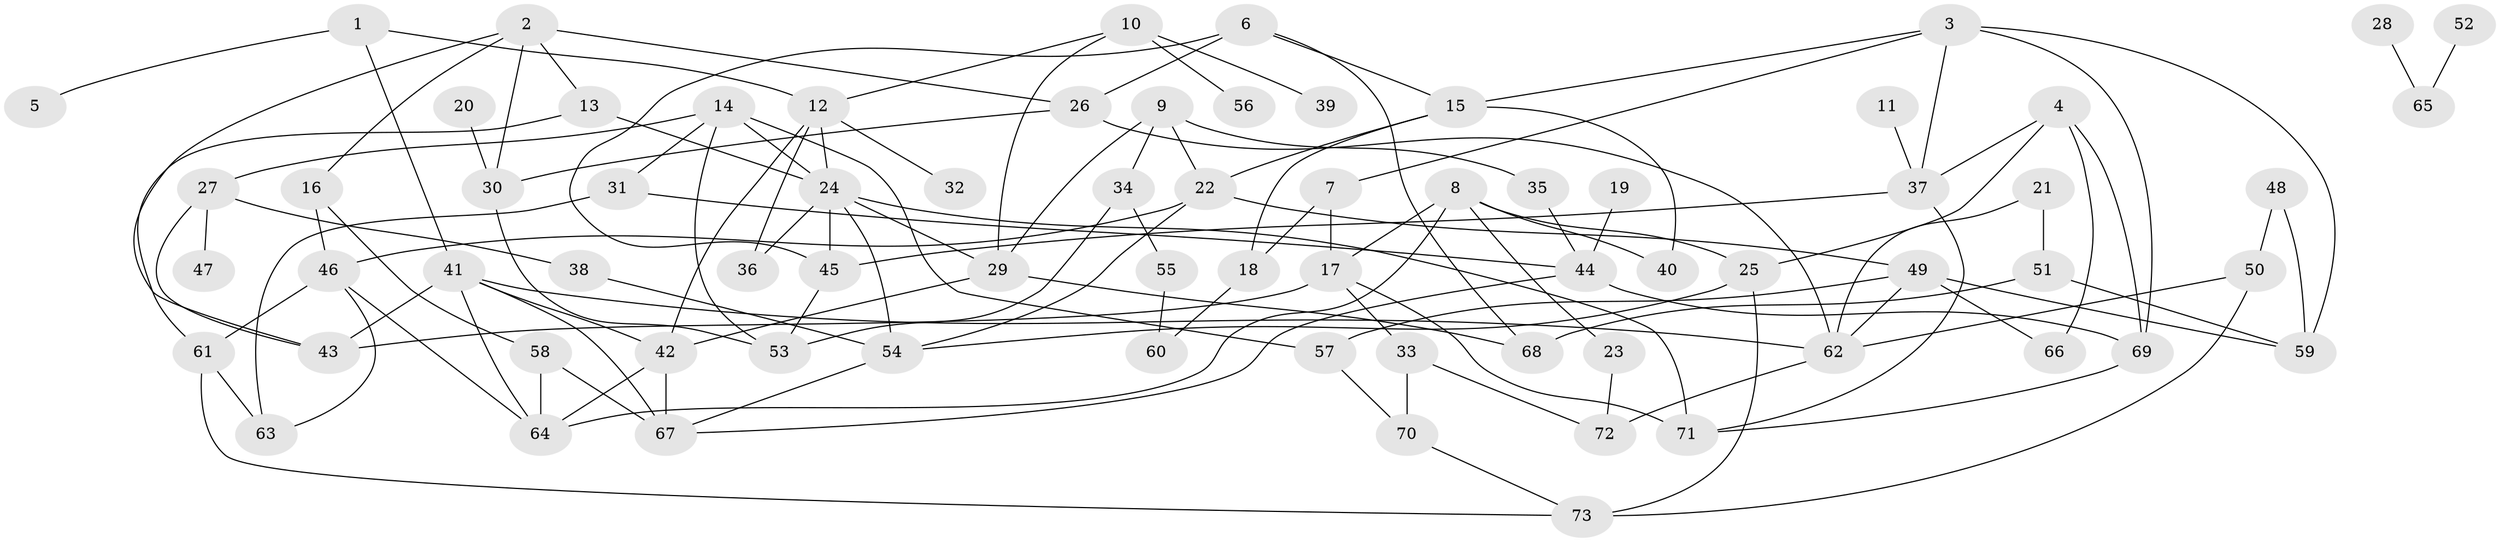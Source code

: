 // coarse degree distribution, {3: 0.14583333333333334, 6: 0.0625, 7: 0.08333333333333333, 1: 0.1875, 5: 0.16666666666666666, 4: 0.22916666666666666, 8: 0.020833333333333332, 11: 0.020833333333333332, 2: 0.0625, 9: 0.020833333333333332}
// Generated by graph-tools (version 1.1) at 2025/41/03/06/25 10:41:24]
// undirected, 73 vertices, 125 edges
graph export_dot {
graph [start="1"]
  node [color=gray90,style=filled];
  1;
  2;
  3;
  4;
  5;
  6;
  7;
  8;
  9;
  10;
  11;
  12;
  13;
  14;
  15;
  16;
  17;
  18;
  19;
  20;
  21;
  22;
  23;
  24;
  25;
  26;
  27;
  28;
  29;
  30;
  31;
  32;
  33;
  34;
  35;
  36;
  37;
  38;
  39;
  40;
  41;
  42;
  43;
  44;
  45;
  46;
  47;
  48;
  49;
  50;
  51;
  52;
  53;
  54;
  55;
  56;
  57;
  58;
  59;
  60;
  61;
  62;
  63;
  64;
  65;
  66;
  67;
  68;
  69;
  70;
  71;
  72;
  73;
  1 -- 5;
  1 -- 12;
  1 -- 41;
  2 -- 13;
  2 -- 16;
  2 -- 26;
  2 -- 30;
  2 -- 43;
  3 -- 7;
  3 -- 15;
  3 -- 37;
  3 -- 59;
  3 -- 69;
  4 -- 25;
  4 -- 37;
  4 -- 66;
  4 -- 69;
  6 -- 15;
  6 -- 26;
  6 -- 45;
  6 -- 68;
  7 -- 17;
  7 -- 18;
  8 -- 17;
  8 -- 23;
  8 -- 25;
  8 -- 40;
  8 -- 64;
  9 -- 22;
  9 -- 29;
  9 -- 34;
  9 -- 35;
  10 -- 12;
  10 -- 29;
  10 -- 39;
  10 -- 56;
  11 -- 37;
  12 -- 24;
  12 -- 32;
  12 -- 36;
  12 -- 42;
  13 -- 24;
  13 -- 61;
  14 -- 24;
  14 -- 27;
  14 -- 31;
  14 -- 53;
  14 -- 57;
  15 -- 18;
  15 -- 22;
  15 -- 40;
  16 -- 46;
  16 -- 58;
  17 -- 33;
  17 -- 43;
  17 -- 71;
  18 -- 60;
  19 -- 44;
  20 -- 30;
  21 -- 51;
  21 -- 62;
  22 -- 46;
  22 -- 49;
  22 -- 54;
  23 -- 72;
  24 -- 29;
  24 -- 36;
  24 -- 45;
  24 -- 54;
  24 -- 71;
  25 -- 54;
  25 -- 73;
  26 -- 30;
  26 -- 62;
  27 -- 38;
  27 -- 43;
  27 -- 47;
  28 -- 65;
  29 -- 42;
  29 -- 68;
  30 -- 53;
  31 -- 44;
  31 -- 63;
  33 -- 70;
  33 -- 72;
  34 -- 53;
  34 -- 55;
  35 -- 44;
  37 -- 45;
  37 -- 71;
  38 -- 54;
  41 -- 42;
  41 -- 43;
  41 -- 62;
  41 -- 64;
  41 -- 67;
  42 -- 64;
  42 -- 67;
  44 -- 67;
  44 -- 69;
  45 -- 53;
  46 -- 61;
  46 -- 63;
  46 -- 64;
  48 -- 50;
  48 -- 59;
  49 -- 57;
  49 -- 59;
  49 -- 62;
  49 -- 66;
  50 -- 62;
  50 -- 73;
  51 -- 59;
  51 -- 68;
  52 -- 65;
  54 -- 67;
  55 -- 60;
  57 -- 70;
  58 -- 64;
  58 -- 67;
  61 -- 63;
  61 -- 73;
  62 -- 72;
  69 -- 71;
  70 -- 73;
}

